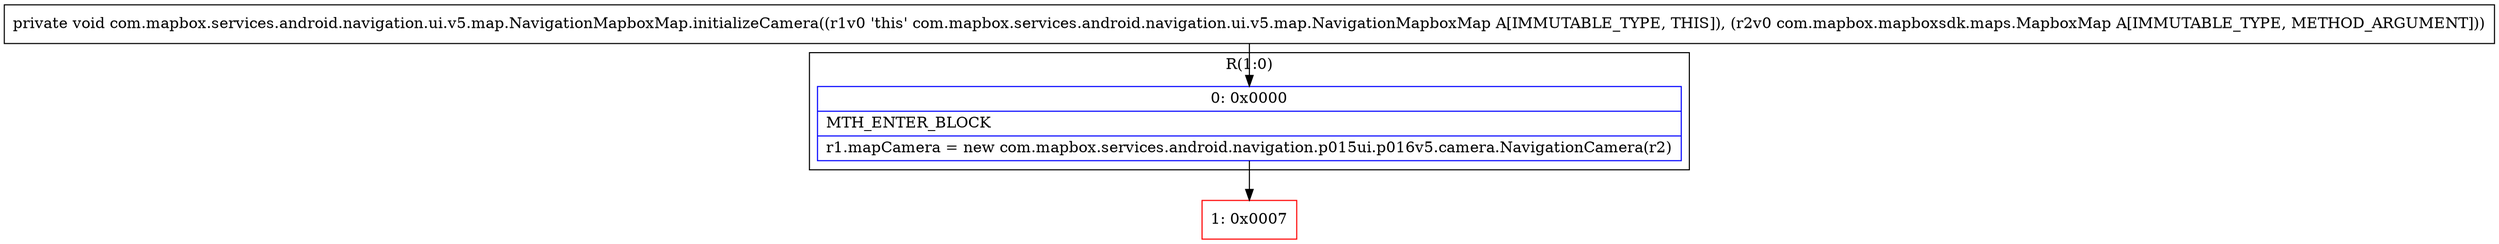 digraph "CFG forcom.mapbox.services.android.navigation.ui.v5.map.NavigationMapboxMap.initializeCamera(Lcom\/mapbox\/mapboxsdk\/maps\/MapboxMap;)V" {
subgraph cluster_Region_1016814132 {
label = "R(1:0)";
node [shape=record,color=blue];
Node_0 [shape=record,label="{0\:\ 0x0000|MTH_ENTER_BLOCK\l|r1.mapCamera = new com.mapbox.services.android.navigation.p015ui.p016v5.camera.NavigationCamera(r2)\l}"];
}
Node_1 [shape=record,color=red,label="{1\:\ 0x0007}"];
MethodNode[shape=record,label="{private void com.mapbox.services.android.navigation.ui.v5.map.NavigationMapboxMap.initializeCamera((r1v0 'this' com.mapbox.services.android.navigation.ui.v5.map.NavigationMapboxMap A[IMMUTABLE_TYPE, THIS]), (r2v0 com.mapbox.mapboxsdk.maps.MapboxMap A[IMMUTABLE_TYPE, METHOD_ARGUMENT])) }"];
MethodNode -> Node_0;
Node_0 -> Node_1;
}

